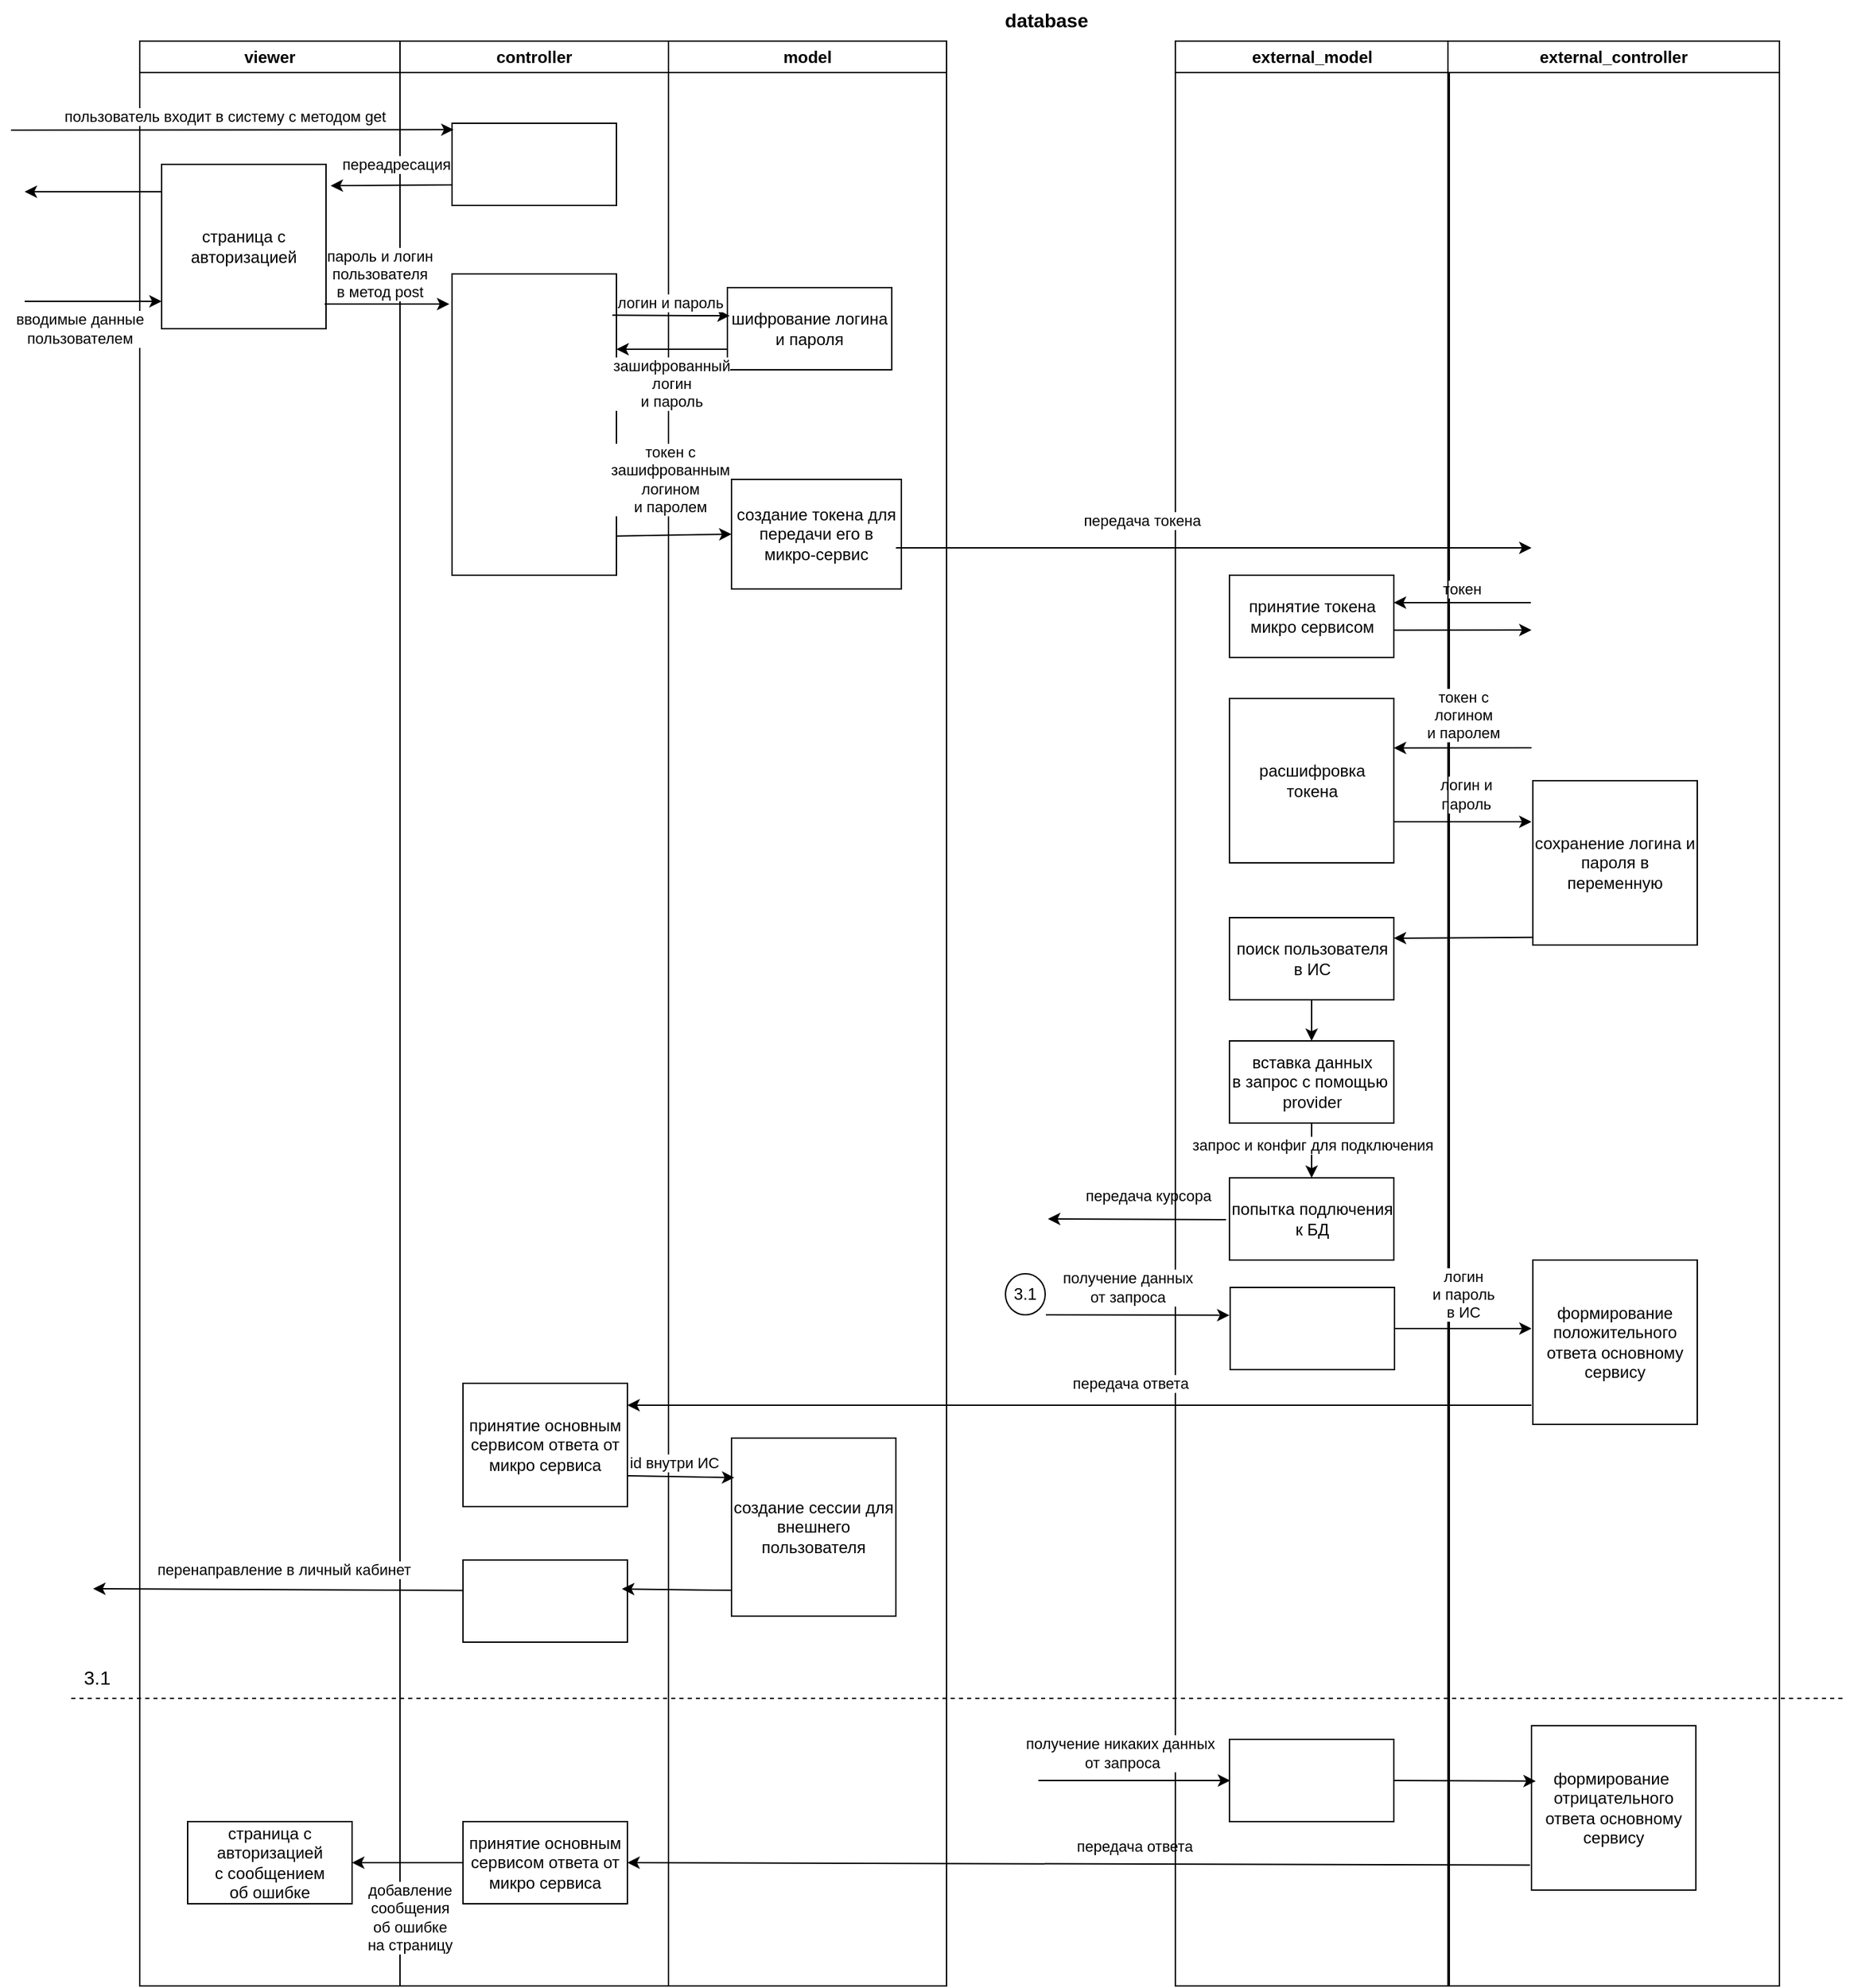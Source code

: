 <mxfile version="24.7.17">
  <diagram name="Страница — 1" id="CZUY3bqwYhvO--YWRkvL">
    <mxGraphModel dx="1985" dy="955" grid="1" gridSize="10" guides="1" tooltips="1" connect="1" arrows="1" fold="1" page="1" pageScale="1" pageWidth="827" pageHeight="1169" math="0" shadow="0">
      <root>
        <mxCell id="0" />
        <mxCell id="1" parent="0" />
        <mxCell id="pIspESTbH8XGKYfGgG9r-1" value="controller" style="swimlane;whiteSpace=wrap;html=1;" vertex="1" parent="1">
          <mxGeometry x="294" y="60" width="196" height="1420" as="geometry" />
        </mxCell>
        <mxCell id="pIspESTbH8XGKYfGgG9r-2" value="viewer" style="swimlane;whiteSpace=wrap;html=1;" vertex="1" parent="pIspESTbH8XGKYfGgG9r-1">
          <mxGeometry x="-190" width="190" height="1420" as="geometry" />
        </mxCell>
        <mxCell id="pIspESTbH8XGKYfGgG9r-3" value="страница с авторизацией" style="rounded=0;whiteSpace=wrap;html=1;" vertex="1" parent="pIspESTbH8XGKYfGgG9r-2">
          <mxGeometry x="16" y="90" width="120" height="120" as="geometry" />
        </mxCell>
        <mxCell id="pIspESTbH8XGKYfGgG9r-4" value="" style="endArrow=classic;html=1;rounded=0;exitX=0;exitY=0.5;exitDx=0;exitDy=0;" edge="1" parent="pIspESTbH8XGKYfGgG9r-2">
          <mxGeometry width="50" height="50" relative="1" as="geometry">
            <mxPoint x="16" y="110" as="sourcePoint" />
            <mxPoint x="-84" y="110" as="targetPoint" />
          </mxGeometry>
        </mxCell>
        <mxCell id="pIspESTbH8XGKYfGgG9r-5" value="" style="endArrow=classic;html=1;rounded=0;entryX=0;entryY=0.433;entryDx=0;entryDy=0;entryPerimeter=0;" edge="1" parent="pIspESTbH8XGKYfGgG9r-2">
          <mxGeometry width="50" height="50" relative="1" as="geometry">
            <mxPoint x="-84" y="190.04" as="sourcePoint" />
            <mxPoint x="16" y="190.0" as="targetPoint" />
          </mxGeometry>
        </mxCell>
        <mxCell id="pIspESTbH8XGKYfGgG9r-6" value="вводимые данные&lt;div&gt;пользователем&lt;/div&gt;" style="edgeLabel;html=1;align=center;verticalAlign=middle;resizable=0;points=[];" vertex="1" connectable="0" parent="pIspESTbH8XGKYfGgG9r-5">
          <mxGeometry x="-0.121" relative="1" as="geometry">
            <mxPoint x="-4" y="20" as="offset" />
          </mxGeometry>
        </mxCell>
        <mxCell id="pIspESTbH8XGKYfGgG9r-7" value="" style="endArrow=classic;html=1;rounded=0;exitX=0.014;exitY=0.371;exitDx=0;exitDy=0;exitPerimeter=0;" edge="1" parent="pIspESTbH8XGKYfGgG9r-2" source="pIspESTbH8XGKYfGgG9r-28">
          <mxGeometry width="50" height="50" relative="1" as="geometry">
            <mxPoint x="146.63" y="1180" as="sourcePoint" />
            <mxPoint x="-34" y="1130" as="targetPoint" />
          </mxGeometry>
        </mxCell>
        <mxCell id="pIspESTbH8XGKYfGgG9r-8" value="перенаправление в личный кабинет" style="edgeLabel;html=1;align=center;verticalAlign=middle;resizable=0;points=[];" vertex="1" connectable="0" parent="pIspESTbH8XGKYfGgG9r-7">
          <mxGeometry x="0.239" y="-1" relative="1" as="geometry">
            <mxPoint x="36" y="-14" as="offset" />
          </mxGeometry>
        </mxCell>
        <mxCell id="pIspESTbH8XGKYfGgG9r-9" value="страница с авторизацией&lt;br&gt;с сообщением&lt;br&gt;об ошибке" style="rounded=0;whiteSpace=wrap;html=1;" vertex="1" parent="pIspESTbH8XGKYfGgG9r-2">
          <mxGeometry x="35" y="1300" width="120" height="60" as="geometry" />
        </mxCell>
        <mxCell id="pIspESTbH8XGKYfGgG9r-29" value="" style="endArrow=none;dashed=1;html=1;rounded=0;" edge="1" parent="pIspESTbH8XGKYfGgG9r-2">
          <mxGeometry width="50" height="50" relative="1" as="geometry">
            <mxPoint x="-50" y="1210" as="sourcePoint" />
            <mxPoint x="1246" y="1210" as="targetPoint" />
          </mxGeometry>
        </mxCell>
        <mxCell id="pIspESTbH8XGKYfGgG9r-21" value="принятие основным сервисом ответа от микро сервиса" style="rounded=0;whiteSpace=wrap;html=1;" vertex="1" parent="pIspESTbH8XGKYfGgG9r-1">
          <mxGeometry x="46" y="980" width="120" height="90" as="geometry" />
        </mxCell>
        <mxCell id="pIspESTbH8XGKYfGgG9r-25" value="" style="rounded=0;whiteSpace=wrap;html=1;" vertex="1" parent="pIspESTbH8XGKYfGgG9r-1">
          <mxGeometry x="38" y="60" width="120" height="60" as="geometry" />
        </mxCell>
        <mxCell id="pIspESTbH8XGKYfGgG9r-26" value="" style="endArrow=classic;html=1;rounded=0;entryX=1.028;entryY=0.13;entryDx=0;entryDy=0;exitX=0;exitY=0.75;exitDx=0;exitDy=0;entryPerimeter=0;" edge="1" parent="pIspESTbH8XGKYfGgG9r-1" source="pIspESTbH8XGKYfGgG9r-25" target="pIspESTbH8XGKYfGgG9r-3">
          <mxGeometry width="50" height="50" relative="1" as="geometry">
            <mxPoint x="21.8" y="105.65" as="sourcePoint" />
            <mxPoint x="106" y="160" as="targetPoint" />
          </mxGeometry>
        </mxCell>
        <mxCell id="pIspESTbH8XGKYfGgG9r-27" value="переадресация" style="edgeLabel;html=1;align=center;verticalAlign=middle;resizable=0;points=[];" vertex="1" connectable="0" parent="pIspESTbH8XGKYfGgG9r-26">
          <mxGeometry x="-0.445" relative="1" as="geometry">
            <mxPoint x="-17" y="-15" as="offset" />
          </mxGeometry>
        </mxCell>
        <mxCell id="pIspESTbH8XGKYfGgG9r-28" value="" style="rounded=0;whiteSpace=wrap;html=1;" vertex="1" parent="pIspESTbH8XGKYfGgG9r-1">
          <mxGeometry x="46" y="1109" width="120" height="60" as="geometry" />
        </mxCell>
        <mxCell id="pIspESTbH8XGKYfGgG9r-30" value="&lt;font style=&quot;font-size: 14px;&quot;&gt;3.1&lt;/font&gt;" style="text;html=1;align=center;verticalAlign=middle;whiteSpace=wrap;rounded=0;" vertex="1" parent="pIspESTbH8XGKYfGgG9r-1">
          <mxGeometry x="-251.37" y="1180" width="60" height="30" as="geometry" />
        </mxCell>
        <mxCell id="pIspESTbH8XGKYfGgG9r-143" value="" style="rounded=0;whiteSpace=wrap;html=1;" vertex="1" parent="pIspESTbH8XGKYfGgG9r-1">
          <mxGeometry x="38" y="170" width="120" height="220" as="geometry" />
        </mxCell>
        <mxCell id="pIspESTbH8XGKYfGgG9r-40" value="" style="endArrow=classic;html=1;rounded=0;exitX=-0.009;exitY=0.848;exitDx=0;exitDy=0;exitPerimeter=0;" edge="1" parent="pIspESTbH8XGKYfGgG9r-1" source="pIspESTbH8XGKYfGgG9r-43">
          <mxGeometry width="50" height="50" relative="1" as="geometry">
            <mxPoint x="823.48" y="1338.64" as="sourcePoint" />
            <mxPoint x="166" y="1330" as="targetPoint" />
          </mxGeometry>
        </mxCell>
        <mxCell id="pIspESTbH8XGKYfGgG9r-41" value="передача ответа" style="edgeLabel;html=1;align=center;verticalAlign=middle;resizable=0;points=[];" vertex="1" connectable="0" parent="pIspESTbH8XGKYfGgG9r-40">
          <mxGeometry x="-0.243" relative="1" as="geometry">
            <mxPoint x="-40" y="-13" as="offset" />
          </mxGeometry>
        </mxCell>
        <mxCell id="pIspESTbH8XGKYfGgG9r-44" value="принятие основным сервисом ответа от микро сервиса" style="rounded=0;whiteSpace=wrap;html=1;" vertex="1" parent="pIspESTbH8XGKYfGgG9r-1">
          <mxGeometry x="46" y="1300" width="120" height="60" as="geometry" />
        </mxCell>
        <mxCell id="pIspESTbH8XGKYfGgG9r-63" value="" style="endArrow=classic;html=1;rounded=0;exitX=0;exitY=0.5;exitDx=0;exitDy=0;entryX=1;entryY=0.5;entryDx=0;entryDy=0;" edge="1" parent="pIspESTbH8XGKYfGgG9r-1" source="pIspESTbH8XGKYfGgG9r-44" target="pIspESTbH8XGKYfGgG9r-9">
          <mxGeometry width="50" height="50" relative="1" as="geometry">
            <mxPoint x="49.63" y="1400" as="sourcePoint" />
            <mxPoint x="-23.37" y="1400" as="targetPoint" />
          </mxGeometry>
        </mxCell>
        <mxCell id="pIspESTbH8XGKYfGgG9r-64" value="добавление &lt;br&gt;сообщения&lt;br&gt;об ошибке&lt;br&gt;на страницу" style="edgeLabel;html=1;align=center;verticalAlign=middle;resizable=0;points=[];" vertex="1" connectable="0" parent="pIspESTbH8XGKYfGgG9r-63">
          <mxGeometry x="-0.44" y="2" relative="1" as="geometry">
            <mxPoint x="-17" y="38" as="offset" />
          </mxGeometry>
        </mxCell>
        <mxCell id="pIspESTbH8XGKYfGgG9r-31" value="model" style="swimlane;whiteSpace=wrap;html=1;" vertex="1" parent="1">
          <mxGeometry x="490" y="60" width="203" height="1420" as="geometry" />
        </mxCell>
        <mxCell id="pIspESTbH8XGKYfGgG9r-38" value="создание сессии для внешнего пользователя" style="rounded=0;whiteSpace=wrap;html=1;" vertex="1" parent="pIspESTbH8XGKYfGgG9r-31">
          <mxGeometry x="46" y="1020" width="120" height="130" as="geometry" />
        </mxCell>
        <mxCell id="pIspESTbH8XGKYfGgG9r-11" value="создание токена для передачи его в микро-сервис" style="rounded=0;whiteSpace=wrap;html=1;" vertex="1" parent="pIspESTbH8XGKYfGgG9r-31">
          <mxGeometry x="46" y="320" width="124" height="80" as="geometry" />
        </mxCell>
        <mxCell id="pIspESTbH8XGKYfGgG9r-36" value="шифрование логина и пароля" style="rounded=0;whiteSpace=wrap;html=1;" vertex="1" parent="pIspESTbH8XGKYfGgG9r-31">
          <mxGeometry x="43" y="180" width="120" height="60" as="geometry" />
        </mxCell>
        <mxCell id="pIspESTbH8XGKYfGgG9r-46" value="" style="endArrow=classic;html=1;rounded=0;entryX=0.009;entryY=0.078;entryDx=0;entryDy=0;entryPerimeter=0;" edge="1" parent="1" target="pIspESTbH8XGKYfGgG9r-25">
          <mxGeometry width="50" height="50" relative="1" as="geometry">
            <mxPoint x="10" y="125" as="sourcePoint" />
            <mxPoint x="324" y="125" as="targetPoint" />
          </mxGeometry>
        </mxCell>
        <mxCell id="pIspESTbH8XGKYfGgG9r-47" value="пользователь входит в систему с методом get" style="edgeLabel;html=1;align=center;verticalAlign=middle;resizable=0;points=[];" vertex="1" connectable="0" parent="pIspESTbH8XGKYfGgG9r-46">
          <mxGeometry x="0.373" y="-1" relative="1" as="geometry">
            <mxPoint x="-66" y="-11" as="offset" />
          </mxGeometry>
        </mxCell>
        <mxCell id="pIspESTbH8XGKYfGgG9r-48" value="" style="endArrow=classic;html=1;rounded=0;" edge="1" parent="1">
          <mxGeometry width="50" height="50" relative="1" as="geometry">
            <mxPoint x="897" y="920.5" as="sourcePoint" />
            <mxPoint x="767" y="920" as="targetPoint" />
          </mxGeometry>
        </mxCell>
        <mxCell id="pIspESTbH8XGKYfGgG9r-49" value="передача курсора" style="edgeLabel;html=1;align=center;verticalAlign=middle;resizable=0;points=[];" vertex="1" connectable="0" parent="pIspESTbH8XGKYfGgG9r-48">
          <mxGeometry x="0.262" y="1" relative="1" as="geometry">
            <mxPoint x="25" y="-18" as="offset" />
          </mxGeometry>
        </mxCell>
        <mxCell id="pIspESTbH8XGKYfGgG9r-50" value="3.1" style="ellipse;whiteSpace=wrap;html=1;aspect=fixed;" vertex="1" parent="1">
          <mxGeometry x="736" y="960" width="29" height="30" as="geometry" />
        </mxCell>
        <mxCell id="pIspESTbH8XGKYfGgG9r-60" value="" style="endArrow=classic;html=1;rounded=0;exitX=-0.001;exitY=0.855;exitDx=0;exitDy=0;exitPerimeter=0;entryX=0.967;entryY=0.352;entryDx=0;entryDy=0;entryPerimeter=0;" edge="1" parent="1" source="pIspESTbH8XGKYfGgG9r-38" target="pIspESTbH8XGKYfGgG9r-28">
          <mxGeometry width="50" height="50" relative="1" as="geometry">
            <mxPoint x="490.63" y="1200" as="sourcePoint" />
            <mxPoint x="540.63" y="1150" as="targetPoint" />
          </mxGeometry>
        </mxCell>
        <mxCell id="pIspESTbH8XGKYfGgG9r-110" value="external_model" style="swimlane;whiteSpace=wrap;html=1;" vertex="1" parent="1">
          <mxGeometry x="860" y="60" width="200" height="1420" as="geometry" />
        </mxCell>
        <mxCell id="pIspESTbH8XGKYfGgG9r-37" value="расшифровка токена" style="rounded=0;whiteSpace=wrap;html=1;" vertex="1" parent="pIspESTbH8XGKYfGgG9r-110">
          <mxGeometry x="39.5" y="480" width="120" height="120" as="geometry" />
        </mxCell>
        <mxCell id="pIspESTbH8XGKYfGgG9r-58" value="" style="endArrow=classic;html=1;rounded=0;" edge="1" parent="pIspESTbH8XGKYfGgG9r-110">
          <mxGeometry width="50" height="50" relative="1" as="geometry">
            <mxPoint x="160" y="570" as="sourcePoint" />
            <mxPoint x="260" y="570" as="targetPoint" />
          </mxGeometry>
        </mxCell>
        <mxCell id="pIspESTbH8XGKYfGgG9r-59" value="логин и &lt;br&gt;пароль" style="edgeLabel;html=1;align=center;verticalAlign=middle;resizable=0;points=[];" vertex="1" connectable="0" parent="pIspESTbH8XGKYfGgG9r-58">
          <mxGeometry x="0.439" relative="1" as="geometry">
            <mxPoint x="-20" y="-20" as="offset" />
          </mxGeometry>
        </mxCell>
        <mxCell id="pIspESTbH8XGKYfGgG9r-16" value="принятие токена микро сервисом" style="rounded=0;whiteSpace=wrap;html=1;" vertex="1" parent="pIspESTbH8XGKYfGgG9r-110">
          <mxGeometry x="39.5" y="390" width="120" height="60" as="geometry" />
        </mxCell>
        <mxCell id="pIspESTbH8XGKYfGgG9r-148" value="" style="endArrow=classic;html=1;rounded=0;" edge="1" parent="pIspESTbH8XGKYfGgG9r-110">
          <mxGeometry width="50" height="50" relative="1" as="geometry">
            <mxPoint x="259.5" y="410" as="sourcePoint" />
            <mxPoint x="159.5" y="410" as="targetPoint" />
          </mxGeometry>
        </mxCell>
        <mxCell id="pIspESTbH8XGKYfGgG9r-149" value="токен" style="edgeLabel;html=1;align=center;verticalAlign=middle;resizable=0;points=[];" vertex="1" connectable="0" parent="pIspESTbH8XGKYfGgG9r-148">
          <mxGeometry x="-0.171" y="3" relative="1" as="geometry">
            <mxPoint x="-9" y="-13" as="offset" />
          </mxGeometry>
        </mxCell>
        <mxCell id="pIspESTbH8XGKYfGgG9r-152" value="поиск пользователя в ИС" style="rounded=0;whiteSpace=wrap;html=1;" vertex="1" parent="pIspESTbH8XGKYfGgG9r-110">
          <mxGeometry x="39.5" y="640" width="120" height="60" as="geometry" />
        </mxCell>
        <mxCell id="pIspESTbH8XGKYfGgG9r-32" value="вставка данных&lt;br&gt;в запрос с помощью&amp;nbsp;&lt;br&gt;provider" style="rounded=0;whiteSpace=wrap;html=1;" vertex="1" parent="pIspESTbH8XGKYfGgG9r-110">
          <mxGeometry x="39.5" y="730" width="120" height="60" as="geometry" />
        </mxCell>
        <mxCell id="pIspESTbH8XGKYfGgG9r-33" value="попытка подлючения&lt;br&gt;к БД" style="rounded=0;whiteSpace=wrap;html=1;" vertex="1" parent="pIspESTbH8XGKYfGgG9r-110">
          <mxGeometry x="39.5" y="830" width="120" height="60" as="geometry" />
        </mxCell>
        <mxCell id="pIspESTbH8XGKYfGgG9r-34" value="" style="endArrow=classic;html=1;rounded=0;exitX=0.5;exitY=1;exitDx=0;exitDy=0;" edge="1" parent="pIspESTbH8XGKYfGgG9r-110" source="pIspESTbH8XGKYfGgG9r-32" target="pIspESTbH8XGKYfGgG9r-33">
          <mxGeometry width="50" height="50" relative="1" as="geometry">
            <mxPoint x="-497" y="510" as="sourcePoint" />
            <mxPoint x="-447" y="460" as="targetPoint" />
          </mxGeometry>
        </mxCell>
        <mxCell id="pIspESTbH8XGKYfGgG9r-35" value="запрос и конфиг для подключения" style="edgeLabel;html=1;align=center;verticalAlign=middle;resizable=0;points=[];" vertex="1" connectable="0" parent="pIspESTbH8XGKYfGgG9r-34">
          <mxGeometry x="-0.133" relative="1" as="geometry">
            <mxPoint y="-2" as="offset" />
          </mxGeometry>
        </mxCell>
        <mxCell id="pIspESTbH8XGKYfGgG9r-154" value="" style="endArrow=classic;html=1;rounded=0;exitX=0.5;exitY=1;exitDx=0;exitDy=0;entryX=0.5;entryY=0;entryDx=0;entryDy=0;" edge="1" parent="pIspESTbH8XGKYfGgG9r-110" source="pIspESTbH8XGKYfGgG9r-152" target="pIspESTbH8XGKYfGgG9r-32">
          <mxGeometry width="50" height="50" relative="1" as="geometry">
            <mxPoint x="-90" y="820" as="sourcePoint" />
            <mxPoint x="-40" y="770" as="targetPoint" />
          </mxGeometry>
        </mxCell>
        <mxCell id="pIspESTbH8XGKYfGgG9r-39" value="" style="rounded=0;whiteSpace=wrap;html=1;" vertex="1" parent="pIspESTbH8XGKYfGgG9r-110">
          <mxGeometry x="40" y="910" width="120" height="60" as="geometry" />
        </mxCell>
        <mxCell id="pIspESTbH8XGKYfGgG9r-51" value="" style="endArrow=classic;html=1;rounded=0;entryX=1;entryY=0.578;entryDx=0;entryDy=0;entryPerimeter=0;exitX=1;exitY=0.578;exitDx=0;exitDy=0;exitPerimeter=0;" edge="1" parent="pIspESTbH8XGKYfGgG9r-110">
          <mxGeometry width="50" height="50" relative="1" as="geometry">
            <mxPoint x="-94.5" y="930" as="sourcePoint" />
            <mxPoint x="39.5" y="930.32" as="targetPoint" />
          </mxGeometry>
        </mxCell>
        <mxCell id="pIspESTbH8XGKYfGgG9r-52" value="получение данных&lt;br&gt;от запроса" style="edgeLabel;html=1;align=center;verticalAlign=middle;resizable=0;points=[];" vertex="1" connectable="0" parent="pIspESTbH8XGKYfGgG9r-51">
          <mxGeometry x="-0.395" y="-2" relative="1" as="geometry">
            <mxPoint x="19" y="-22" as="offset" />
          </mxGeometry>
        </mxCell>
        <mxCell id="pIspESTbH8XGKYfGgG9r-45" value="" style="rounded=0;whiteSpace=wrap;html=1;" vertex="1" parent="pIspESTbH8XGKYfGgG9r-110">
          <mxGeometry x="39.5" y="1240" width="120" height="60" as="geometry" />
        </mxCell>
        <mxCell id="pIspESTbH8XGKYfGgG9r-125" value="external_controller" style="swimlane;whiteSpace=wrap;html=1;" vertex="1" parent="1">
          <mxGeometry x="1059" y="60" width="242" height="1420" as="geometry" />
        </mxCell>
        <mxCell id="pIspESTbH8XGKYfGgG9r-17" value="" style="endArrow=classic;html=1;rounded=0;entryX=1.007;entryY=0.301;entryDx=0;entryDy=0;entryPerimeter=0;" edge="1" parent="pIspESTbH8XGKYfGgG9r-125">
          <mxGeometry width="50" height="50" relative="1" as="geometry">
            <mxPoint x="61" y="516" as="sourcePoint" />
            <mxPoint x="-39.5" y="516.12" as="targetPoint" />
          </mxGeometry>
        </mxCell>
        <mxCell id="pIspESTbH8XGKYfGgG9r-18" value="токен с &lt;br&gt;логином &lt;br&gt;и паролем" style="edgeLabel;html=1;align=center;verticalAlign=middle;resizable=0;points=[];" vertex="1" connectable="0" parent="pIspESTbH8XGKYfGgG9r-17">
          <mxGeometry x="0.192" relative="1" as="geometry">
            <mxPoint x="10" y="-24" as="offset" />
          </mxGeometry>
        </mxCell>
        <mxCell id="pIspESTbH8XGKYfGgG9r-19" value="сохранение логина и пароля в переменную" style="rounded=0;whiteSpace=wrap;html=1;" vertex="1" parent="pIspESTbH8XGKYfGgG9r-125">
          <mxGeometry x="62" y="540" width="120" height="120" as="geometry" />
        </mxCell>
        <mxCell id="pIspESTbH8XGKYfGgG9r-20" value="формирование положительного ответа основному сервису" style="rounded=0;whiteSpace=wrap;html=1;" vertex="1" parent="pIspESTbH8XGKYfGgG9r-125">
          <mxGeometry x="62" y="890" width="120" height="120" as="geometry" />
        </mxCell>
        <mxCell id="pIspESTbH8XGKYfGgG9r-43" value="формирование&amp;nbsp; отрицательного ответа основному сервису" style="rounded=0;whiteSpace=wrap;html=1;" vertex="1" parent="pIspESTbH8XGKYfGgG9r-125">
          <mxGeometry x="61" y="1230" width="120" height="120" as="geometry" />
        </mxCell>
        <mxCell id="pIspESTbH8XGKYfGgG9r-12" value="" style="endArrow=classic;html=1;rounded=0;exitX=0.992;exitY=0.85;exitDx=0;exitDy=0;exitPerimeter=0;" edge="1" parent="1" source="pIspESTbH8XGKYfGgG9r-3">
          <mxGeometry width="50" height="50" relative="1" as="geometry">
            <mxPoint x="350" y="270" as="sourcePoint" />
            <mxPoint x="330" y="252" as="targetPoint" />
          </mxGeometry>
        </mxCell>
        <mxCell id="pIspESTbH8XGKYfGgG9r-13" value="пароль и логин&lt;br&gt;пользователя &lt;br&gt;в метод post" style="edgeLabel;html=1;align=center;verticalAlign=middle;resizable=0;points=[];" vertex="1" connectable="0" parent="pIspESTbH8XGKYfGgG9r-12">
          <mxGeometry x="-0.384" y="-2" relative="1" as="geometry">
            <mxPoint x="12" y="-24" as="offset" />
          </mxGeometry>
        </mxCell>
        <mxCell id="pIspESTbH8XGKYfGgG9r-142" value="&lt;font style=&quot;font-size: 14px;&quot;&gt;&lt;b&gt;database&lt;/b&gt;&lt;/font&gt;" style="text;html=1;align=center;verticalAlign=middle;whiteSpace=wrap;rounded=0;" vertex="1" parent="1">
          <mxGeometry x="736" y="30" width="60" height="30" as="geometry" />
        </mxCell>
        <mxCell id="pIspESTbH8XGKYfGgG9r-144" value="" style="endArrow=classic;html=1;rounded=0;exitX=0.975;exitY=0.137;exitDx=0;exitDy=0;exitPerimeter=0;entryX=0.014;entryY=0.343;entryDx=0;entryDy=0;entryPerimeter=0;" edge="1" parent="1" source="pIspESTbH8XGKYfGgG9r-143" target="pIspESTbH8XGKYfGgG9r-36">
          <mxGeometry width="50" height="50" relative="1" as="geometry">
            <mxPoint x="520" y="370" as="sourcePoint" />
            <mxPoint x="570" y="320" as="targetPoint" />
          </mxGeometry>
        </mxCell>
        <mxCell id="pIspESTbH8XGKYfGgG9r-145" value="логин и пароль" style="edgeLabel;html=1;align=center;verticalAlign=middle;resizable=0;points=[];" vertex="1" connectable="0" parent="pIspESTbH8XGKYfGgG9r-144">
          <mxGeometry x="0.278" relative="1" as="geometry">
            <mxPoint x="-13" y="-10" as="offset" />
          </mxGeometry>
        </mxCell>
        <mxCell id="pIspESTbH8XGKYfGgG9r-55" value="" style="endArrow=classic;html=1;rounded=0;exitX=1.003;exitY=0.87;exitDx=0;exitDy=0;exitPerimeter=0;entryX=0;entryY=0.5;entryDx=0;entryDy=0;" edge="1" parent="1" source="pIspESTbH8XGKYfGgG9r-143" target="pIspESTbH8XGKYfGgG9r-11">
          <mxGeometry width="50" height="50" relative="1" as="geometry">
            <mxPoint x="520" y="310" as="sourcePoint" />
            <mxPoint x="567" y="380" as="targetPoint" />
          </mxGeometry>
        </mxCell>
        <mxCell id="pIspESTbH8XGKYfGgG9r-56" value="токен с &lt;br&gt;зашифрованным &lt;br&gt;логином &lt;br&gt;и паролем" style="edgeLabel;html=1;align=center;verticalAlign=middle;resizable=0;points=[];" vertex="1" connectable="0" parent="pIspESTbH8XGKYfGgG9r-55">
          <mxGeometry x="0.21" y="-1" relative="1" as="geometry">
            <mxPoint x="-12" y="-42" as="offset" />
          </mxGeometry>
        </mxCell>
        <mxCell id="pIspESTbH8XGKYfGgG9r-146" value="" style="endArrow=classic;html=1;rounded=0;exitX=0;exitY=0.75;exitDx=0;exitDy=0;entryX=1;entryY=0.25;entryDx=0;entryDy=0;" edge="1" parent="1" source="pIspESTbH8XGKYfGgG9r-36" target="pIspESTbH8XGKYfGgG9r-143">
          <mxGeometry width="50" height="50" relative="1" as="geometry">
            <mxPoint x="540" y="320" as="sourcePoint" />
            <mxPoint x="452" y="290" as="targetPoint" />
          </mxGeometry>
        </mxCell>
        <mxCell id="pIspESTbH8XGKYfGgG9r-147" value="зашифрованный &lt;br&gt;логин&lt;br&gt;и пароль" style="edgeLabel;html=1;align=center;verticalAlign=middle;resizable=0;points=[];" vertex="1" connectable="0" parent="pIspESTbH8XGKYfGgG9r-146">
          <mxGeometry x="0.343" relative="1" as="geometry">
            <mxPoint x="13" y="25" as="offset" />
          </mxGeometry>
        </mxCell>
        <mxCell id="pIspESTbH8XGKYfGgG9r-14" value="" style="endArrow=classic;html=1;rounded=0;exitX=0.968;exitY=0.625;exitDx=0;exitDy=0;exitPerimeter=0;" edge="1" parent="1" source="pIspESTbH8XGKYfGgG9r-11">
          <mxGeometry width="50" height="50" relative="1" as="geometry">
            <mxPoint x="660" y="420" as="sourcePoint" />
            <mxPoint x="1120" y="430" as="targetPoint" />
          </mxGeometry>
        </mxCell>
        <mxCell id="pIspESTbH8XGKYfGgG9r-15" value="передача токена&amp;nbsp;" style="edgeLabel;html=1;align=center;verticalAlign=middle;resizable=0;points=[];" vertex="1" connectable="0" parent="pIspESTbH8XGKYfGgG9r-14">
          <mxGeometry x="-0.15" y="1" relative="1" as="geometry">
            <mxPoint x="-16" y="-19" as="offset" />
          </mxGeometry>
        </mxCell>
        <mxCell id="pIspESTbH8XGKYfGgG9r-151" value="" style="endArrow=classic;html=1;rounded=0;exitX=0.997;exitY=0.668;exitDx=0;exitDy=0;exitPerimeter=0;" edge="1" parent="1" source="pIspESTbH8XGKYfGgG9r-16">
          <mxGeometry width="50" height="50" relative="1" as="geometry">
            <mxPoint x="970" y="550" as="sourcePoint" />
            <mxPoint x="1120" y="490" as="targetPoint" />
          </mxGeometry>
        </mxCell>
        <mxCell id="pIspESTbH8XGKYfGgG9r-153" value="" style="endArrow=classic;html=1;rounded=0;entryX=1;entryY=0.25;entryDx=0;entryDy=0;exitX=0;exitY=0.953;exitDx=0;exitDy=0;exitPerimeter=0;" edge="1" parent="1" source="pIspESTbH8XGKYfGgG9r-19" target="pIspESTbH8XGKYfGgG9r-152">
          <mxGeometry width="50" height="50" relative="1" as="geometry">
            <mxPoint x="1020" y="750" as="sourcePoint" />
            <mxPoint x="1070" y="700" as="targetPoint" />
          </mxGeometry>
        </mxCell>
        <mxCell id="pIspESTbH8XGKYfGgG9r-22" value="" style="endArrow=classic;html=1;rounded=0;" edge="1" parent="1">
          <mxGeometry width="50" height="50" relative="1" as="geometry">
            <mxPoint x="1120" y="1056" as="sourcePoint" />
            <mxPoint x="460" y="1056" as="targetPoint" />
          </mxGeometry>
        </mxCell>
        <mxCell id="pIspESTbH8XGKYfGgG9r-23" value="передача ответа" style="edgeLabel;html=1;align=center;verticalAlign=middle;resizable=0;points=[];" vertex="1" connectable="0" parent="pIspESTbH8XGKYfGgG9r-22">
          <mxGeometry x="-0.148" y="-2" relative="1" as="geometry">
            <mxPoint x="-12" y="-14" as="offset" />
          </mxGeometry>
        </mxCell>
        <mxCell id="pIspESTbH8XGKYfGgG9r-53" value="" style="endArrow=classic;html=1;rounded=0;exitX=1;exitY=0.5;exitDx=0;exitDy=0;entryX=-0.008;entryY=0.417;entryDx=0;entryDy=0;entryPerimeter=0;" edge="1" parent="1" source="pIspESTbH8XGKYfGgG9r-39" target="pIspESTbH8XGKYfGgG9r-20">
          <mxGeometry width="50" height="50" relative="1" as="geometry">
            <mxPoint x="1181" y="1234" as="sourcePoint" />
            <mxPoint x="1113" y="1234" as="targetPoint" />
          </mxGeometry>
        </mxCell>
        <mxCell id="pIspESTbH8XGKYfGgG9r-54" value="логин &lt;br&gt;и пароль &lt;br&gt;в ИС" style="edgeLabel;html=1;align=center;verticalAlign=middle;resizable=0;points=[];" vertex="1" connectable="0" parent="pIspESTbH8XGKYfGgG9r-53">
          <mxGeometry x="-0.244" relative="1" as="geometry">
            <mxPoint x="12" y="-25" as="offset" />
          </mxGeometry>
        </mxCell>
        <mxCell id="pIspESTbH8XGKYfGgG9r-24" value="id внутри ИС" style="endArrow=classic;html=1;rounded=0;entryX=0.017;entryY=0.222;entryDx=0;entryDy=0;entryPerimeter=0;exitX=1;exitY=0.75;exitDx=0;exitDy=0;" edge="1" parent="1" target="pIspESTbH8XGKYfGgG9r-38" source="pIspESTbH8XGKYfGgG9r-21">
          <mxGeometry x="-0.133" y="10" width="50" height="50" relative="1" as="geometry">
            <mxPoint x="480" y="1150" as="sourcePoint" />
            <mxPoint x="520.63" y="1110" as="targetPoint" />
            <mxPoint as="offset" />
          </mxGeometry>
        </mxCell>
        <mxCell id="pIspESTbH8XGKYfGgG9r-155" value="" style="endArrow=classic;html=1;rounded=0;" edge="1" parent="1">
          <mxGeometry width="50" height="50" relative="1" as="geometry">
            <mxPoint x="760" y="1330" as="sourcePoint" />
            <mxPoint x="900" y="1330" as="targetPoint" />
          </mxGeometry>
        </mxCell>
        <mxCell id="pIspESTbH8XGKYfGgG9r-156" value="получение никаких данных&amp;nbsp;&lt;br&gt;от запроса" style="edgeLabel;html=1;align=center;verticalAlign=middle;resizable=0;points=[];" vertex="1" connectable="0" parent="pIspESTbH8XGKYfGgG9r-155">
          <mxGeometry x="-0.395" y="-2" relative="1" as="geometry">
            <mxPoint x="18" y="-22" as="offset" />
          </mxGeometry>
        </mxCell>
        <mxCell id="pIspESTbH8XGKYfGgG9r-157" value="" style="endArrow=classic;html=1;rounded=0;exitX=1;exitY=0.5;exitDx=0;exitDy=0;entryX=0.026;entryY=0.337;entryDx=0;entryDy=0;entryPerimeter=0;" edge="1" parent="1" source="pIspESTbH8XGKYfGgG9r-45" target="pIspESTbH8XGKYfGgG9r-43">
          <mxGeometry width="50" height="50" relative="1" as="geometry">
            <mxPoint x="960" y="1390" as="sourcePoint" />
            <mxPoint x="1010" y="1340" as="targetPoint" />
          </mxGeometry>
        </mxCell>
      </root>
    </mxGraphModel>
  </diagram>
</mxfile>
